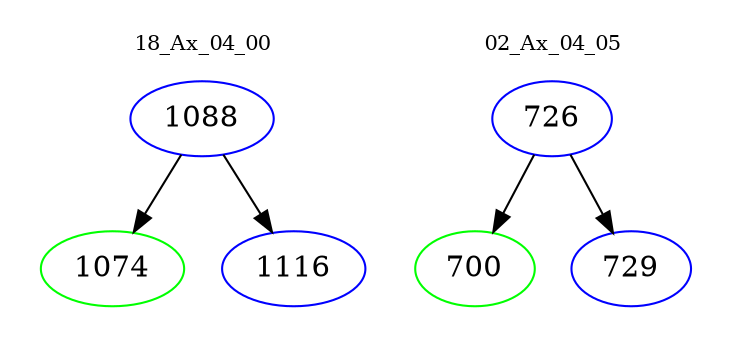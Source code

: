 digraph{
subgraph cluster_0 {
color = white
label = "18_Ax_04_00";
fontsize=10;
T0_1088 [label="1088", color="blue"]
T0_1088 -> T0_1074 [color="black"]
T0_1074 [label="1074", color="green"]
T0_1088 -> T0_1116 [color="black"]
T0_1116 [label="1116", color="blue"]
}
subgraph cluster_1 {
color = white
label = "02_Ax_04_05";
fontsize=10;
T1_726 [label="726", color="blue"]
T1_726 -> T1_700 [color="black"]
T1_700 [label="700", color="green"]
T1_726 -> T1_729 [color="black"]
T1_729 [label="729", color="blue"]
}
}
